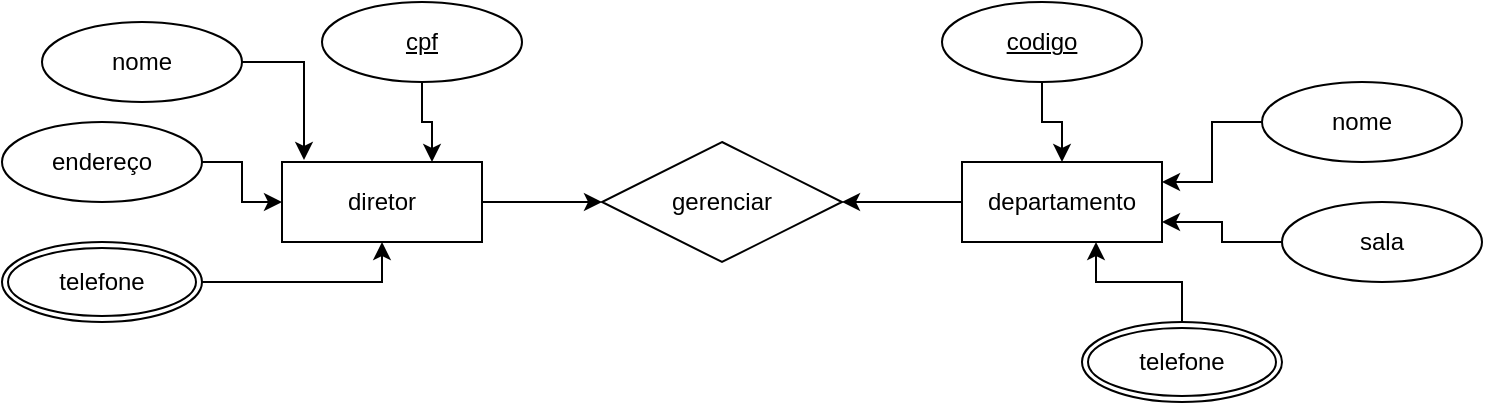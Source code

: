 <mxfile version="24.2.2" type="device">
  <diagram name="Página-1" id="0zuC6YH8tzsMG8Il_yyP">
    <mxGraphModel dx="880" dy="468" grid="1" gridSize="10" guides="1" tooltips="1" connect="1" arrows="1" fold="1" page="1" pageScale="1" pageWidth="827" pageHeight="1169" math="0" shadow="0">
      <root>
        <mxCell id="0" />
        <mxCell id="1" parent="0" />
        <mxCell id="EzWL3zwuSQGF6gbYUdiq-4" style="edgeStyle=orthogonalEdgeStyle;rounded=0;orthogonalLoop=1;jettySize=auto;html=1;entryX=0;entryY=0.5;entryDx=0;entryDy=0;" edge="1" parent="1" source="EzWL3zwuSQGF6gbYUdiq-1" target="EzWL3zwuSQGF6gbYUdiq-3">
          <mxGeometry relative="1" as="geometry" />
        </mxCell>
        <mxCell id="EzWL3zwuSQGF6gbYUdiq-1" value="diretor" style="whiteSpace=wrap;html=1;align=center;" vertex="1" parent="1">
          <mxGeometry x="150" y="110" width="100" height="40" as="geometry" />
        </mxCell>
        <mxCell id="EzWL3zwuSQGF6gbYUdiq-5" style="edgeStyle=orthogonalEdgeStyle;rounded=0;orthogonalLoop=1;jettySize=auto;html=1;entryX=1;entryY=0.5;entryDx=0;entryDy=0;" edge="1" parent="1" source="EzWL3zwuSQGF6gbYUdiq-2" target="EzWL3zwuSQGF6gbYUdiq-3">
          <mxGeometry relative="1" as="geometry" />
        </mxCell>
        <mxCell id="EzWL3zwuSQGF6gbYUdiq-2" value="departamento" style="whiteSpace=wrap;html=1;align=center;" vertex="1" parent="1">
          <mxGeometry x="490" y="110" width="100" height="40" as="geometry" />
        </mxCell>
        <mxCell id="EzWL3zwuSQGF6gbYUdiq-3" value="gerenciar" style="shape=rhombus;perimeter=rhombusPerimeter;whiteSpace=wrap;html=1;align=center;" vertex="1" parent="1">
          <mxGeometry x="310" y="100" width="120" height="60" as="geometry" />
        </mxCell>
        <mxCell id="EzWL3zwuSQGF6gbYUdiq-11" style="edgeStyle=orthogonalEdgeStyle;rounded=0;orthogonalLoop=1;jettySize=auto;html=1;entryX=0;entryY=0.5;entryDx=0;entryDy=0;" edge="1" parent="1" source="EzWL3zwuSQGF6gbYUdiq-6" target="EzWL3zwuSQGF6gbYUdiq-1">
          <mxGeometry relative="1" as="geometry" />
        </mxCell>
        <mxCell id="EzWL3zwuSQGF6gbYUdiq-6" value="endereço" style="ellipse;whiteSpace=wrap;html=1;align=center;" vertex="1" parent="1">
          <mxGeometry x="10" y="90" width="100" height="40" as="geometry" />
        </mxCell>
        <mxCell id="EzWL3zwuSQGF6gbYUdiq-7" value="nome" style="ellipse;whiteSpace=wrap;html=1;align=center;" vertex="1" parent="1">
          <mxGeometry x="30" y="40" width="100" height="40" as="geometry" />
        </mxCell>
        <mxCell id="EzWL3zwuSQGF6gbYUdiq-13" style="edgeStyle=orthogonalEdgeStyle;rounded=0;orthogonalLoop=1;jettySize=auto;html=1;entryX=0.75;entryY=0;entryDx=0;entryDy=0;" edge="1" parent="1" source="EzWL3zwuSQGF6gbYUdiq-8" target="EzWL3zwuSQGF6gbYUdiq-1">
          <mxGeometry relative="1" as="geometry" />
        </mxCell>
        <mxCell id="EzWL3zwuSQGF6gbYUdiq-8" value="cpf" style="ellipse;whiteSpace=wrap;html=1;align=center;fontStyle=4;" vertex="1" parent="1">
          <mxGeometry x="170" y="30" width="100" height="40" as="geometry" />
        </mxCell>
        <mxCell id="EzWL3zwuSQGF6gbYUdiq-10" style="edgeStyle=orthogonalEdgeStyle;rounded=0;orthogonalLoop=1;jettySize=auto;html=1;entryX=0.5;entryY=1;entryDx=0;entryDy=0;" edge="1" parent="1" source="EzWL3zwuSQGF6gbYUdiq-9" target="EzWL3zwuSQGF6gbYUdiq-1">
          <mxGeometry relative="1" as="geometry" />
        </mxCell>
        <mxCell id="EzWL3zwuSQGF6gbYUdiq-9" value="telefone" style="ellipse;shape=doubleEllipse;margin=3;whiteSpace=wrap;html=1;align=center;" vertex="1" parent="1">
          <mxGeometry x="10" y="150" width="100" height="40" as="geometry" />
        </mxCell>
        <mxCell id="EzWL3zwuSQGF6gbYUdiq-12" style="edgeStyle=orthogonalEdgeStyle;rounded=0;orthogonalLoop=1;jettySize=auto;html=1;entryX=0.11;entryY=-0.025;entryDx=0;entryDy=0;entryPerimeter=0;" edge="1" parent="1" source="EzWL3zwuSQGF6gbYUdiq-7" target="EzWL3zwuSQGF6gbYUdiq-1">
          <mxGeometry relative="1" as="geometry" />
        </mxCell>
        <mxCell id="EzWL3zwuSQGF6gbYUdiq-14" value="telefone" style="ellipse;shape=doubleEllipse;margin=3;whiteSpace=wrap;html=1;align=center;" vertex="1" parent="1">
          <mxGeometry x="550" y="190" width="100" height="40" as="geometry" />
        </mxCell>
        <mxCell id="EzWL3zwuSQGF6gbYUdiq-15" style="edgeStyle=orthogonalEdgeStyle;rounded=0;orthogonalLoop=1;jettySize=auto;html=1;entryX=0.67;entryY=1;entryDx=0;entryDy=0;entryPerimeter=0;" edge="1" parent="1" source="EzWL3zwuSQGF6gbYUdiq-14" target="EzWL3zwuSQGF6gbYUdiq-2">
          <mxGeometry relative="1" as="geometry" />
        </mxCell>
        <mxCell id="EzWL3zwuSQGF6gbYUdiq-17" style="edgeStyle=orthogonalEdgeStyle;rounded=0;orthogonalLoop=1;jettySize=auto;html=1;entryX=0.5;entryY=0;entryDx=0;entryDy=0;" edge="1" parent="1" source="EzWL3zwuSQGF6gbYUdiq-16" target="EzWL3zwuSQGF6gbYUdiq-2">
          <mxGeometry relative="1" as="geometry" />
        </mxCell>
        <mxCell id="EzWL3zwuSQGF6gbYUdiq-16" value="codigo" style="ellipse;whiteSpace=wrap;html=1;align=center;fontStyle=4;" vertex="1" parent="1">
          <mxGeometry x="480" y="30" width="100" height="40" as="geometry" />
        </mxCell>
        <mxCell id="EzWL3zwuSQGF6gbYUdiq-20" style="edgeStyle=orthogonalEdgeStyle;rounded=0;orthogonalLoop=1;jettySize=auto;html=1;entryX=1;entryY=0.25;entryDx=0;entryDy=0;" edge="1" parent="1" source="EzWL3zwuSQGF6gbYUdiq-18" target="EzWL3zwuSQGF6gbYUdiq-2">
          <mxGeometry relative="1" as="geometry">
            <mxPoint x="650" y="120" as="targetPoint" />
          </mxGeometry>
        </mxCell>
        <mxCell id="EzWL3zwuSQGF6gbYUdiq-18" value="nome" style="ellipse;whiteSpace=wrap;html=1;align=center;" vertex="1" parent="1">
          <mxGeometry x="640" y="70" width="100" height="40" as="geometry" />
        </mxCell>
        <mxCell id="EzWL3zwuSQGF6gbYUdiq-22" style="edgeStyle=orthogonalEdgeStyle;rounded=0;orthogonalLoop=1;jettySize=auto;html=1;entryX=1;entryY=0.75;entryDx=0;entryDy=0;" edge="1" parent="1" source="EzWL3zwuSQGF6gbYUdiq-21" target="EzWL3zwuSQGF6gbYUdiq-2">
          <mxGeometry relative="1" as="geometry" />
        </mxCell>
        <mxCell id="EzWL3zwuSQGF6gbYUdiq-21" value="sala" style="ellipse;whiteSpace=wrap;html=1;align=center;" vertex="1" parent="1">
          <mxGeometry x="650" y="130" width="100" height="40" as="geometry" />
        </mxCell>
      </root>
    </mxGraphModel>
  </diagram>
</mxfile>
